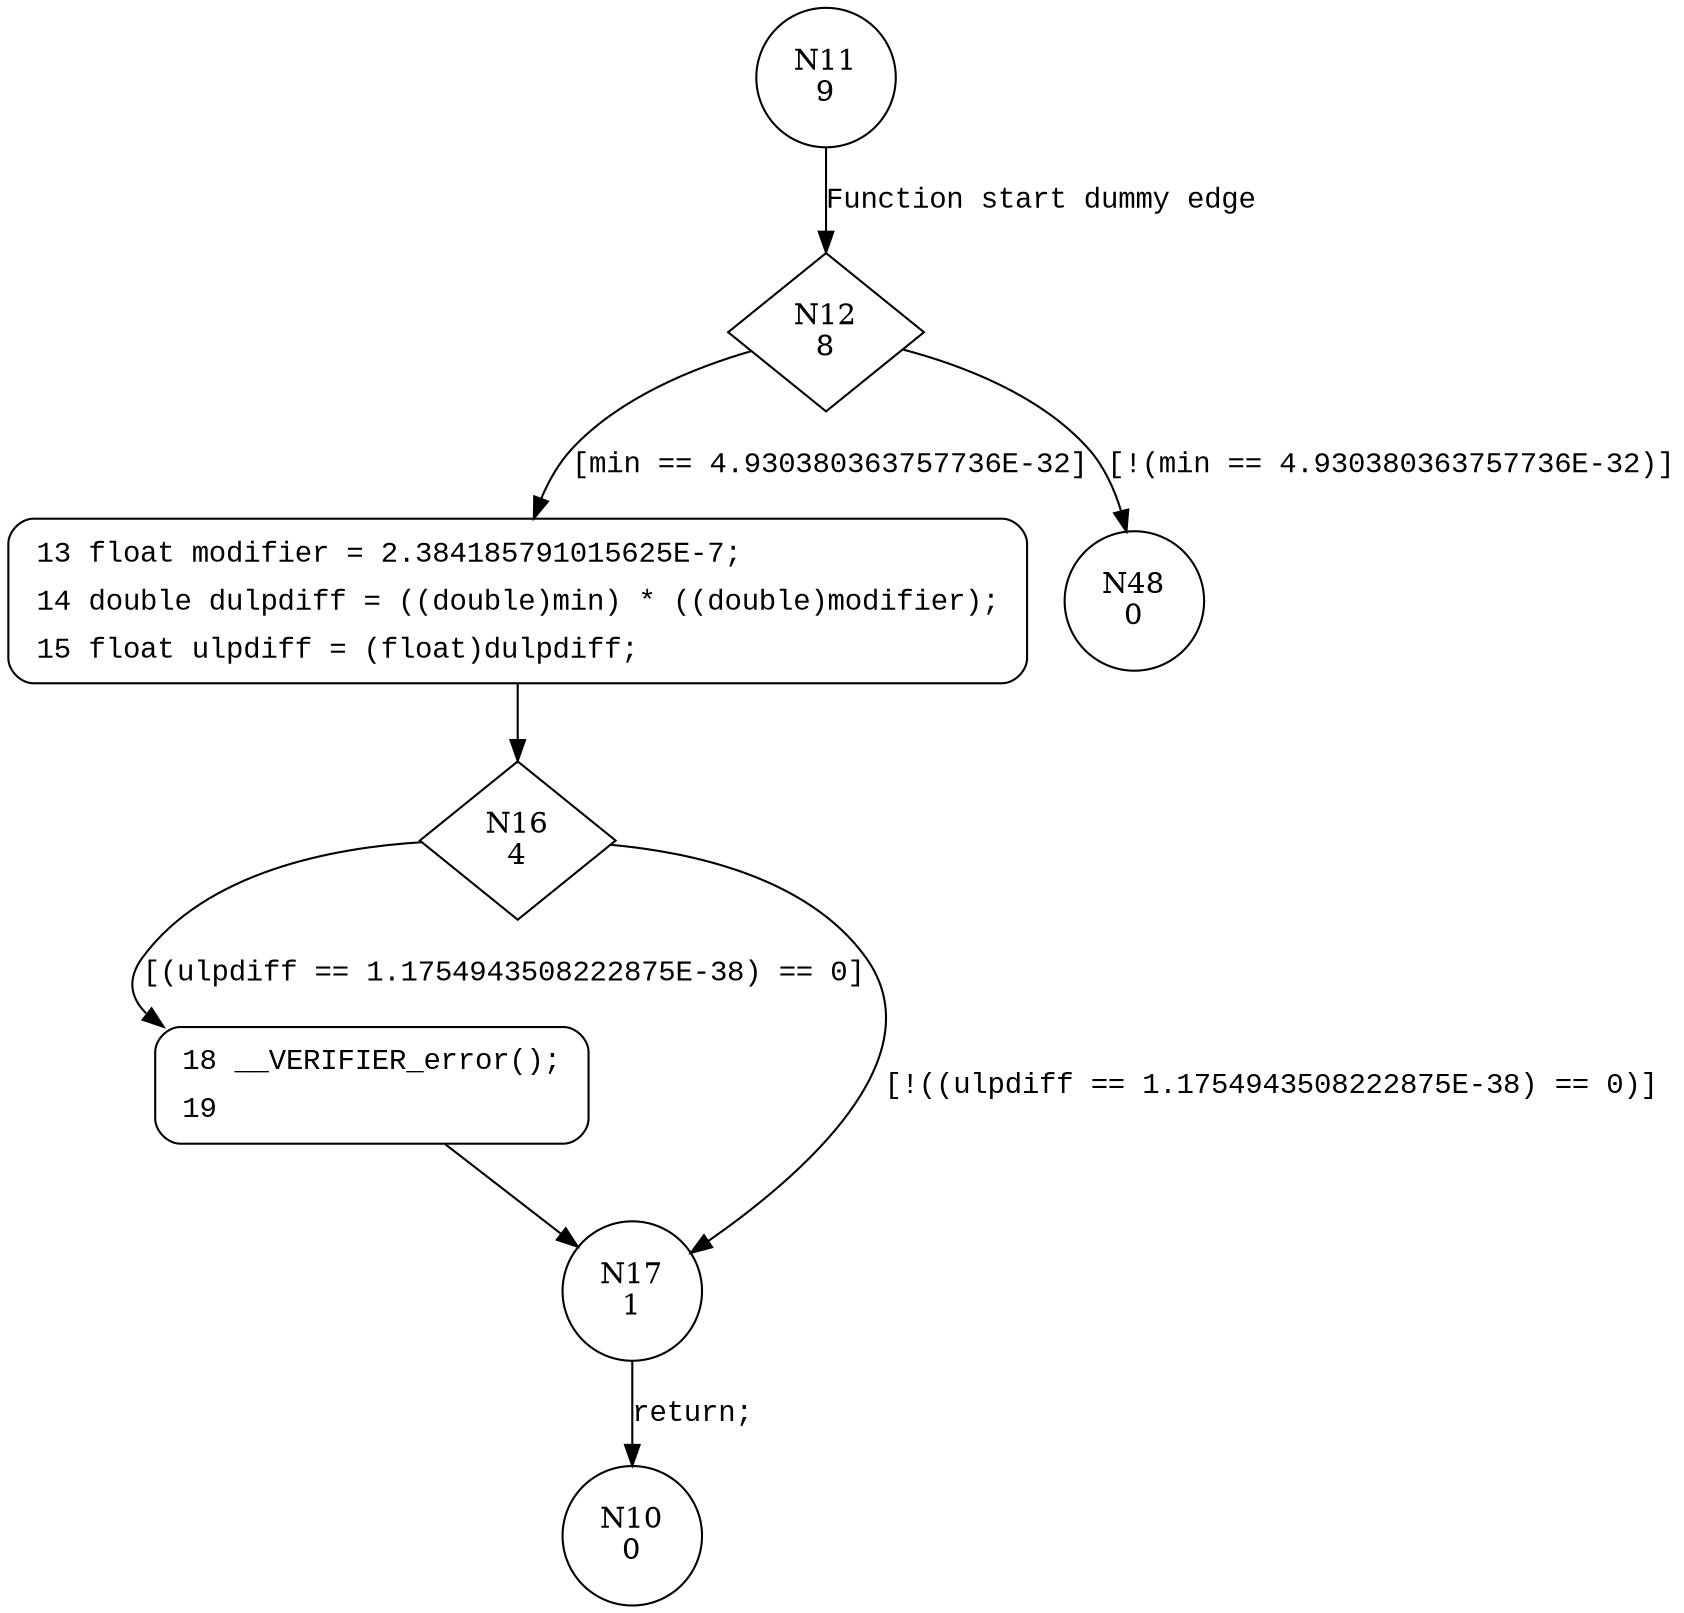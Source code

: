 digraph bugBrokenOut {
11 [shape="circle" label="N11\n9"]
12 [shape="diamond" label="N12\n8"]
13 [shape="circle" label="N13\n7"]
48 [shape="circle" label="N48\n0"]
16 [shape="diamond" label="N16\n4"]
18 [shape="circle" label="N18\n3"]
17 [shape="circle" label="N17\n1"]
10 [shape="circle" label="N10\n0"]
13 [style="filled,bold" penwidth="1" fillcolor="white" fontname="Courier New" shape="Mrecord" label=<<table border="0" cellborder="0" cellpadding="3" bgcolor="white"><tr><td align="right">13</td><td align="left">float modifier = 2.384185791015625E-7;</td></tr><tr><td align="right">14</td><td align="left">double dulpdiff = ((double)min) * ((double)modifier);</td></tr><tr><td align="right">15</td><td align="left">float ulpdiff = (float)dulpdiff;</td></tr></table>>]
13 -> 16[label=""]
18 [style="filled,bold" penwidth="1" fillcolor="white" fontname="Courier New" shape="Mrecord" label=<<table border="0" cellborder="0" cellpadding="3" bgcolor="white"><tr><td align="right">18</td><td align="left">__VERIFIER_error();</td></tr><tr><td align="right">19</td><td align="left"></td></tr></table>>]
18 -> 17[label=""]
11 -> 12 [label="Function start dummy edge" fontname="Courier New"]
12 -> 13 [label="[min == 4.930380363757736E-32]" fontname="Courier New"]
12 -> 48 [label="[!(min == 4.930380363757736E-32)]" fontname="Courier New"]
16 -> 18 [label="[(ulpdiff == 1.1754943508222875E-38) == 0]" fontname="Courier New"]
16 -> 17 [label="[!((ulpdiff == 1.1754943508222875E-38) == 0)]" fontname="Courier New"]
17 -> 10 [label="return;" fontname="Courier New"]
}
